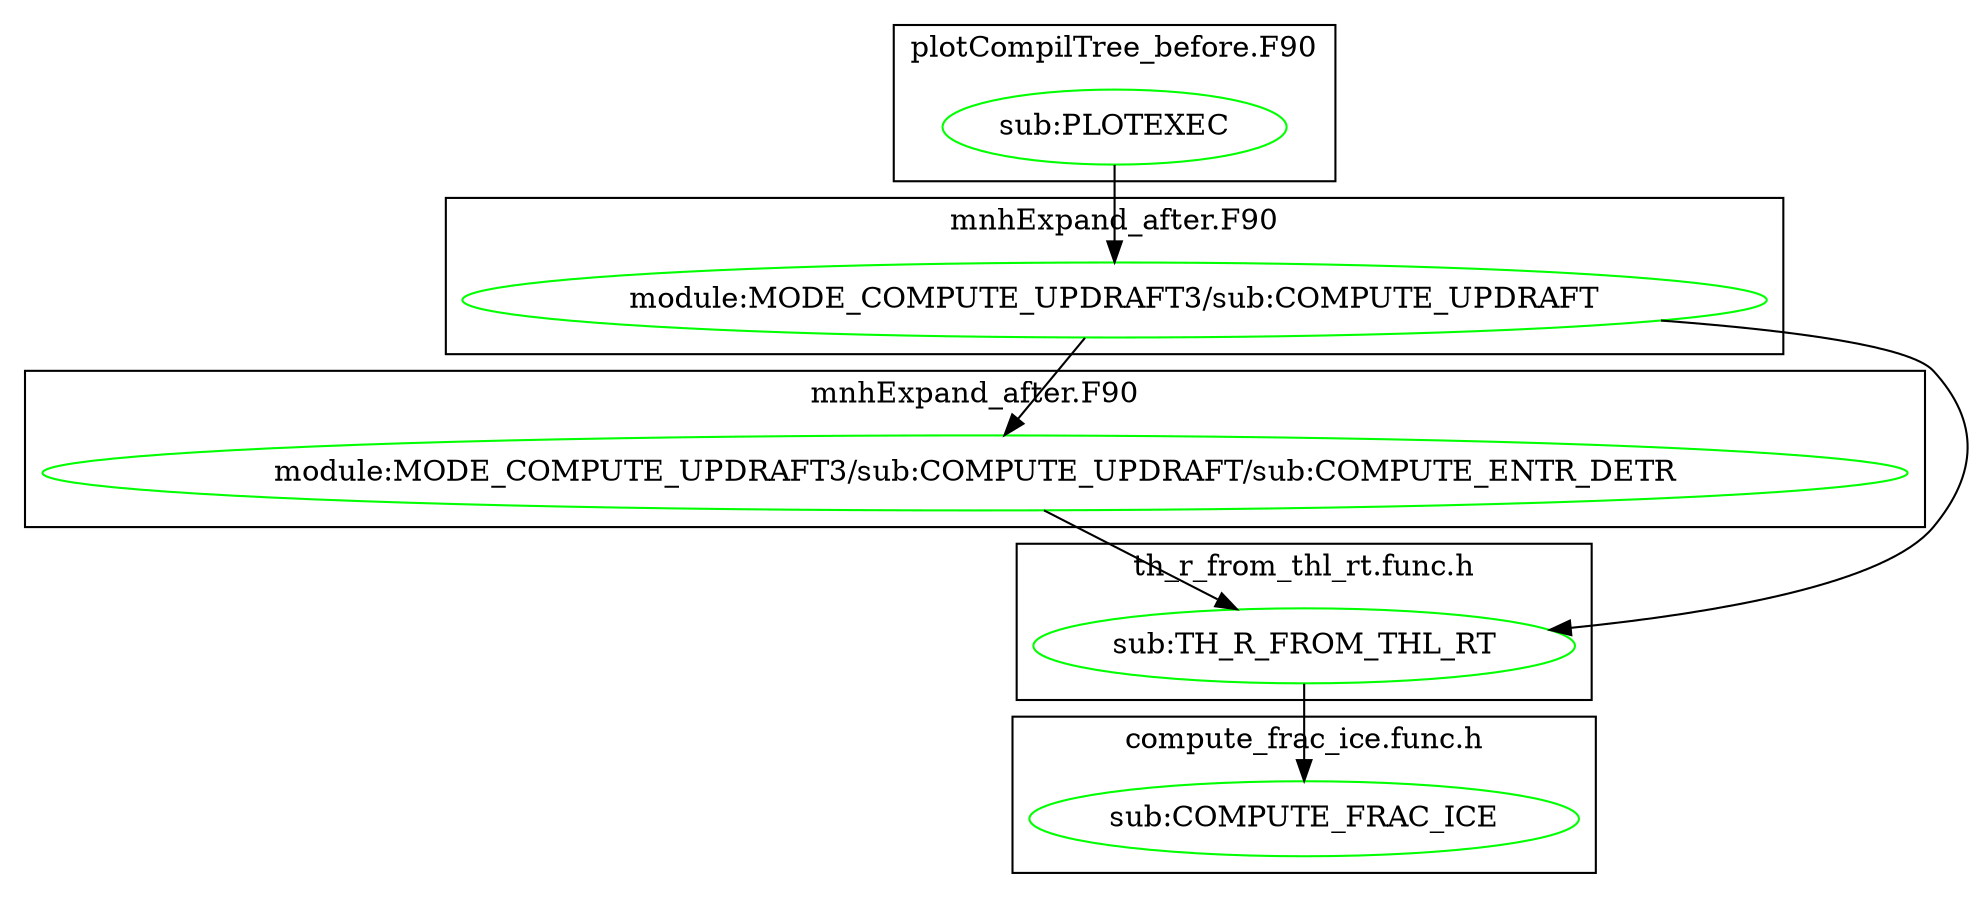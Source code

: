 digraph D {
2 [label="sub:PLOTEXEC" color="green"]
subgraph cluster_3 {
label="mnhExpand_after.F90"
3 [label="module:MODE_COMPUTE_UPDRAFT3/sub:COMPUTE_UPDRAFT" color="green"]
}
2 -> 3
subgraph cluster_4 {
label="mnhExpand_after.F90"
4 [label="module:MODE_COMPUTE_UPDRAFT3/sub:COMPUTE_UPDRAFT/sub:COMPUTE_ENTR_DETR" color="green"]
}
3 -> 4
subgraph cluster_5 {
label="th_r_from_thl_rt.func.h"
5 [label="sub:TH_R_FROM_THL_RT" color="green"]
}
4 -> 5
subgraph cluster_6 {
label="compute_frac_ice.func.h"
6 [label="sub:COMPUTE_FRAC_ICE" color="green"]
}
5 -> 6
3 -> 5
subgraph cluster_R {
{rank=same 2}
label="plotCompilTree_before.F90"
}
}
